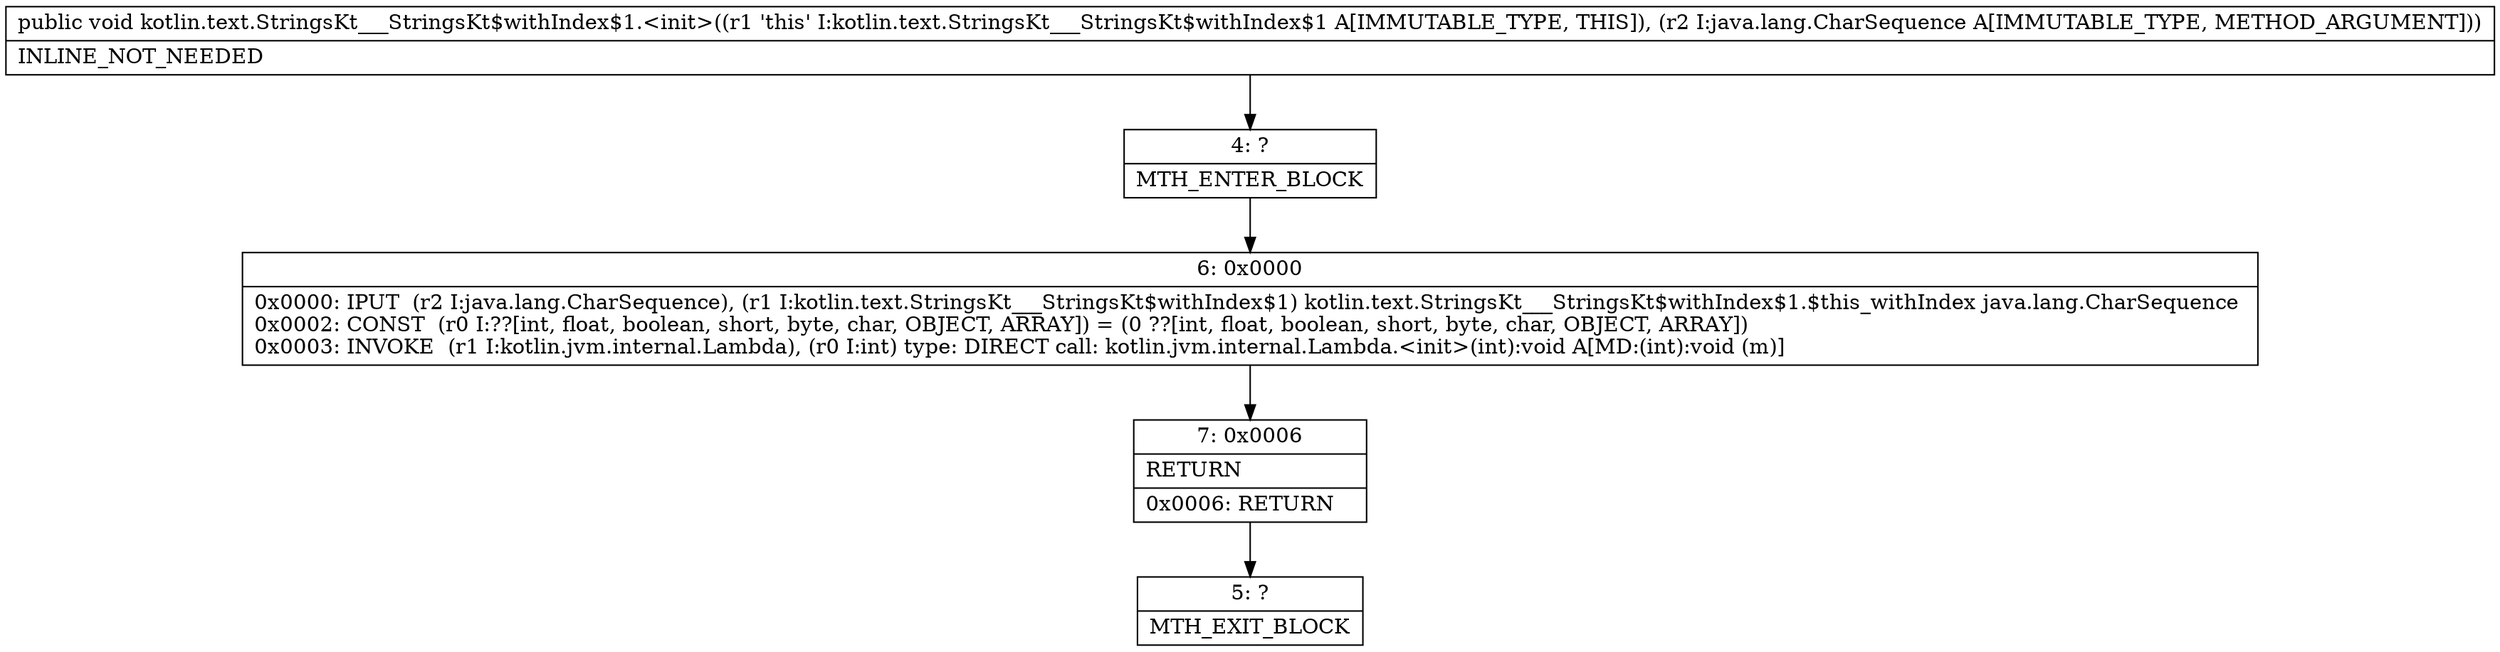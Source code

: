 digraph "CFG forkotlin.text.StringsKt___StringsKt$withIndex$1.\<init\>(Ljava\/lang\/CharSequence;)V" {
Node_4 [shape=record,label="{4\:\ ?|MTH_ENTER_BLOCK\l}"];
Node_6 [shape=record,label="{6\:\ 0x0000|0x0000: IPUT  (r2 I:java.lang.CharSequence), (r1 I:kotlin.text.StringsKt___StringsKt$withIndex$1) kotlin.text.StringsKt___StringsKt$withIndex$1.$this_withIndex java.lang.CharSequence \l0x0002: CONST  (r0 I:??[int, float, boolean, short, byte, char, OBJECT, ARRAY]) = (0 ??[int, float, boolean, short, byte, char, OBJECT, ARRAY]) \l0x0003: INVOKE  (r1 I:kotlin.jvm.internal.Lambda), (r0 I:int) type: DIRECT call: kotlin.jvm.internal.Lambda.\<init\>(int):void A[MD:(int):void (m)]\l}"];
Node_7 [shape=record,label="{7\:\ 0x0006|RETURN\l|0x0006: RETURN   \l}"];
Node_5 [shape=record,label="{5\:\ ?|MTH_EXIT_BLOCK\l}"];
MethodNode[shape=record,label="{public void kotlin.text.StringsKt___StringsKt$withIndex$1.\<init\>((r1 'this' I:kotlin.text.StringsKt___StringsKt$withIndex$1 A[IMMUTABLE_TYPE, THIS]), (r2 I:java.lang.CharSequence A[IMMUTABLE_TYPE, METHOD_ARGUMENT]))  | INLINE_NOT_NEEDED\l}"];
MethodNode -> Node_4;Node_4 -> Node_6;
Node_6 -> Node_7;
Node_7 -> Node_5;
}

